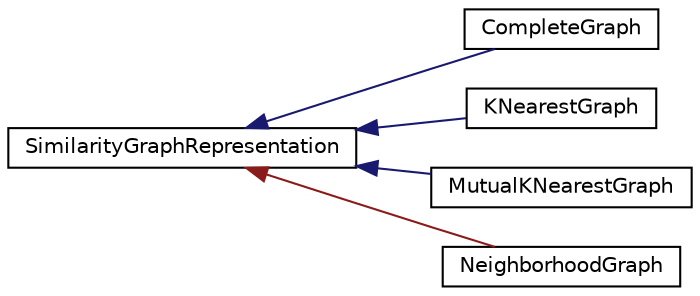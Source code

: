 digraph "Graphical Class Hierarchy"
{
  edge [fontname="Helvetica",fontsize="10",labelfontname="Helvetica",labelfontsize="10"];
  node [fontname="Helvetica",fontsize="10",shape=record];
  rankdir="LR";
  Node1 [label="SimilarityGraphRepresentation",height=0.2,width=0.4,color="black", fillcolor="white", style="filled",URL="$class_similarity_graph_representation.html"];
  Node1 -> Node2 [dir="back",color="midnightblue",fontsize="10",style="solid",fontname="Helvetica"];
  Node2 [label="CompleteGraph",height=0.2,width=0.4,color="black", fillcolor="white", style="filled",URL="$class_complete_graph.html"];
  Node1 -> Node3 [dir="back",color="midnightblue",fontsize="10",style="solid",fontname="Helvetica"];
  Node3 [label="KNearestGraph",height=0.2,width=0.4,color="black", fillcolor="white", style="filled",URL="$class_k_nearest_graph.html"];
  Node1 -> Node4 [dir="back",color="midnightblue",fontsize="10",style="solid",fontname="Helvetica"];
  Node4 [label="MutualKNearestGraph",height=0.2,width=0.4,color="black", fillcolor="white", style="filled",URL="$class_mutual_k_nearest_graph.html"];
  Node1 -> Node5 [dir="back",color="firebrick4",fontsize="10",style="solid",fontname="Helvetica"];
  Node5 [label="NeighborhoodGraph",height=0.2,width=0.4,color="black", fillcolor="white", style="filled",URL="$class_neighborhood_graph.html"];
}
